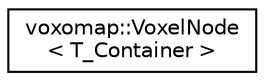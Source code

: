 digraph "Graphical Class Hierarchy"
{
 // LATEX_PDF_SIZE
  edge [fontname="Helvetica",fontsize="10",labelfontname="Helvetica",labelfontsize="10"];
  node [fontname="Helvetica",fontsize="10",shape=record];
  rankdir="LR";
  Node0 [label="voxomap::VoxelNode\l\< T_Container \>",height=0.2,width=0.4,color="black", fillcolor="white", style="filled",URL="$classvoxomap_1_1_voxel_node.html",tooltip="Node optimized for voxel."];
}
